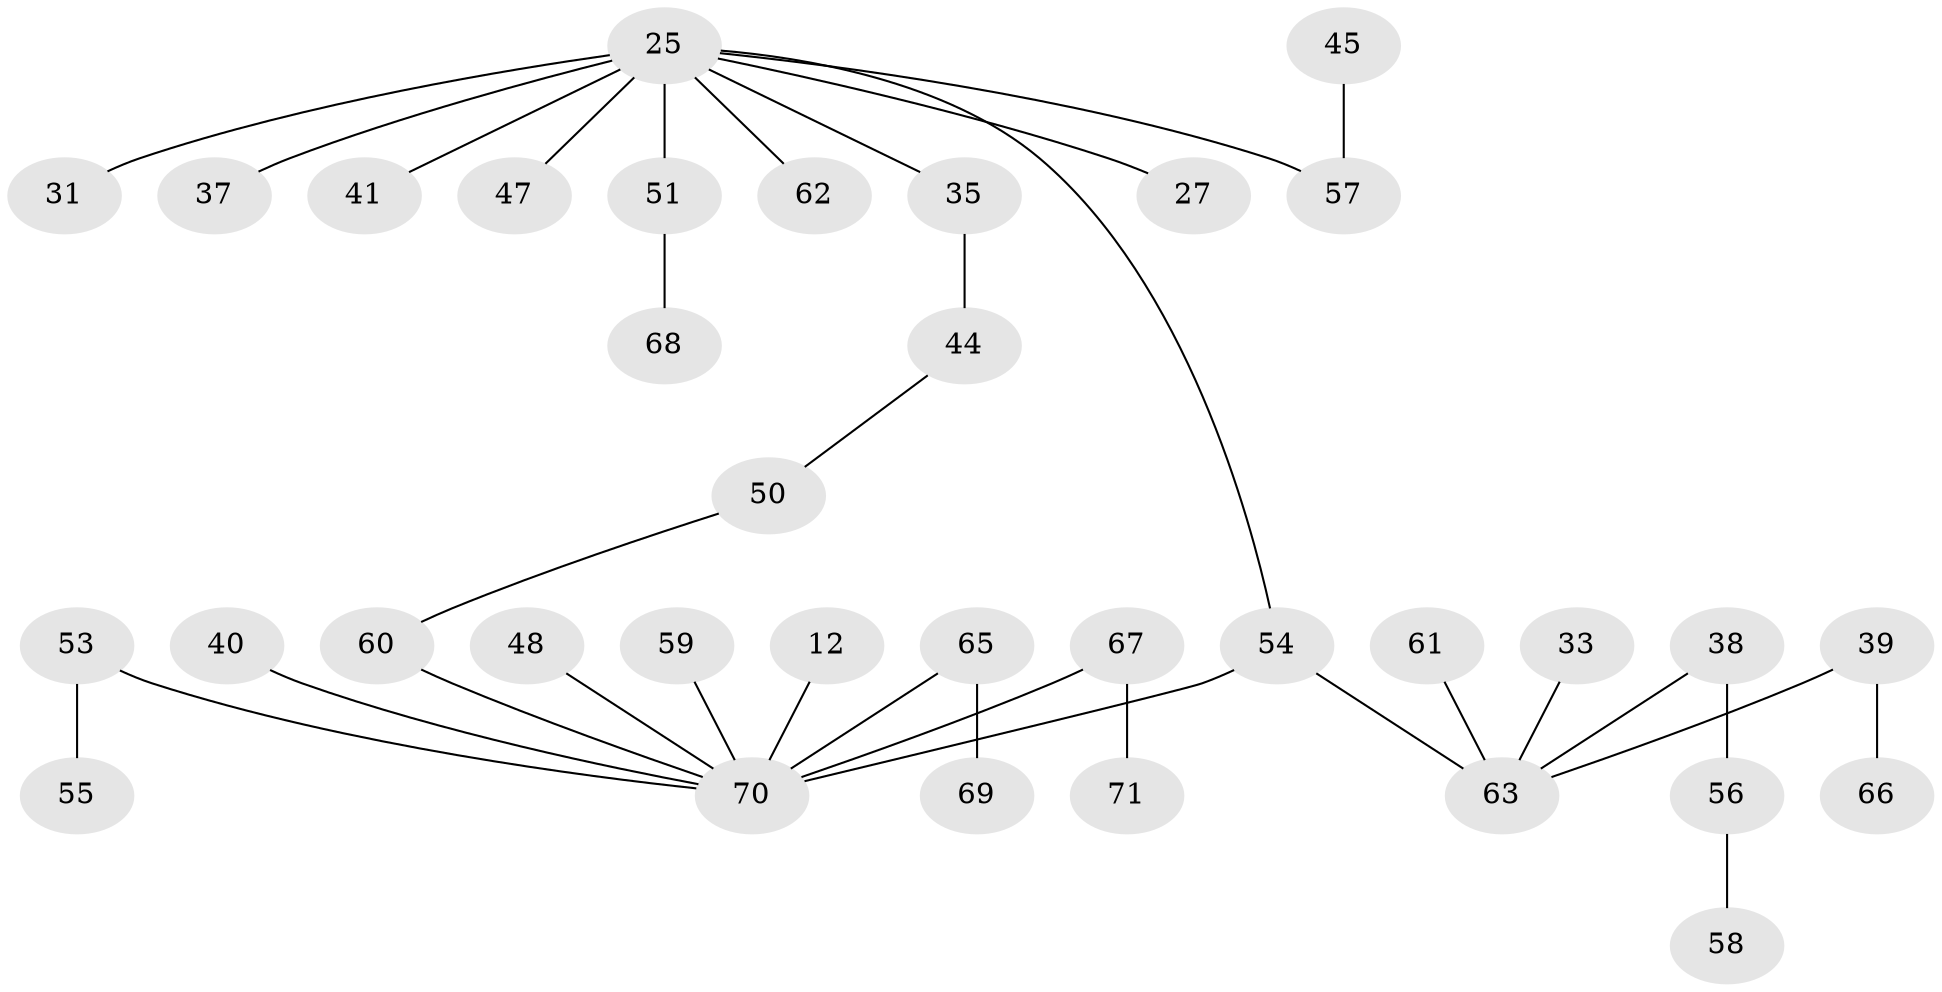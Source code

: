 // original degree distribution, {6: 0.056338028169014086, 3: 0.15492957746478872, 2: 0.352112676056338, 5: 0.028169014084507043, 4: 0.028169014084507043, 1: 0.38028169014084506}
// Generated by graph-tools (version 1.1) at 2025/42/03/09/25 04:42:20]
// undirected, 35 vertices, 35 edges
graph export_dot {
graph [start="1"]
  node [color=gray90,style=filled];
  12;
  25 [super="+11+9+16"];
  27 [super="+22"];
  31;
  33 [super="+23"];
  35;
  37;
  38 [super="+26+32"];
  39;
  40;
  41;
  44;
  45;
  47 [super="+28"];
  48;
  50;
  51;
  53 [super="+49"];
  54 [super="+46"];
  55;
  56;
  57 [super="+10"];
  58;
  59;
  60 [super="+6"];
  61;
  62;
  63 [super="+14+43"];
  65 [super="+29"];
  66;
  67 [super="+64"];
  68;
  69;
  70 [super="+3+4"];
  71;
  12 -- 70;
  25 -- 41;
  25 -- 62;
  25 -- 35;
  25 -- 37;
  25 -- 57;
  25 -- 54;
  25 -- 51;
  25 -- 47 [weight=2];
  25 -- 31;
  25 -- 27;
  33 -- 63 [weight=2];
  35 -- 44;
  38 -- 56;
  38 -- 63;
  39 -- 66;
  39 -- 63;
  40 -- 70;
  44 -- 50;
  45 -- 57;
  48 -- 70;
  50 -- 60;
  51 -- 68;
  53 -- 70;
  53 -- 55;
  54 -- 63 [weight=3];
  54 -- 70 [weight=2];
  56 -- 58;
  59 -- 70;
  60 -- 70;
  61 -- 63;
  65 -- 69;
  65 -- 70;
  67 -- 70;
  67 -- 71;
}
